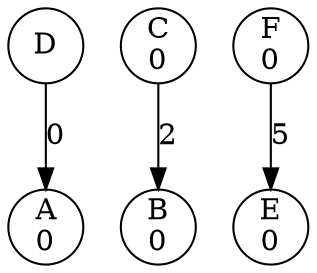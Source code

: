 digraph bank {
	 0 [label= "A\n0" , pos= "1,0!" , shape=circle, fixedsize=true, width=0.5 ]
	 1 [label= "B\n0" , pos= "0,1!" , shape=circle, fixedsize=true, width=0.5 ]
	 2 [label= "C\n0" , pos= "1,2!" , shape=circle, fixedsize=true, width=0.5 ]
	 3 [label= "D\n" , pos= "2,2!" , shape=circle, fixedsize=true, width=0.5 ]
	 4 [label= "E\n0" , pos= "3,1!" , shape=circle, fixedsize=true, width=0.5 ]
	 5 [label= "F\n0" , pos= "2,0!" , shape=circle, fixedsize=true, width=0.5 ]
	 "3" -> "0" [label= "0" ]
	 "2" -> "1" [label= "2" ]
	 "5" -> "4" [label= "5" ]
}
